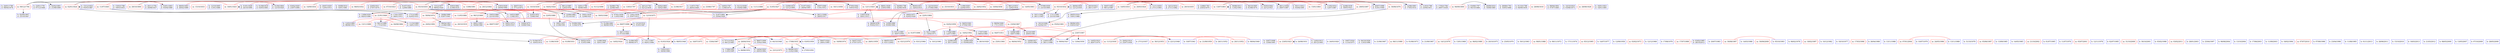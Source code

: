 digraph familyTree {
node [shape=box style=solid color=blue]
p00000001 [label="b: 24/01/1780\nd: 09/04/1878"]
p00000001 -> m00000002 [color=red arrowhead=none]
m00000002 -> p00000003 [color=red arrowhead=none]
m00000002 [shape=box color=red label="m: 09/12/1794"]
{ rank = same; p00000001 p00000003 m00000002; }
m00000002 -> p00000012
m00000002 -> p00000017
m00000002 -> p00000022
m00000002 -> p00000026
{ rank = same; p00000001 p00000019; }
p00000002 [label="b: 15/03/1780\nd: 19/03/1855"]
p00000002 -> m00000003 [color=red arrowhead=none]
m00000003 -> p00000004 [color=red arrowhead=none]
m00000003 [shape=box color=red label="m: 29/10/1800"]
{ rank = same; p00000002 p00000004 m00000003; }
m00000003 -> p00000019
{ rank = same; p00000002 p00000019; }
p00000003 [label="b: 23/01/1781\nd: 07/12/1846"]
{ rank = same; p00000003 p00000012; }
p00000004 [label="b: 20/11/1781\nd: 20/06/1837"]
{ rank = same; p00000004 p00000023; }
p00000005 [label="b: 02/08/1782\nd: 22/08/1845"]
p00000005 -> m00000004 [color=red arrowhead=none]
m00000004 -> p00000011 [color=red arrowhead=none]
m00000004 [shape=box color=red label="m: 13/03/1797"]
{ rank = same; p00000005 p00000011 m00000004; }
m00000004 -> p00000023
{ rank = same; p00000005 p00000023; }
p00000006 [label="b: 13/06/1783\nd: 25/03/1870"]
p00000006 -> m00000005 [color=red arrowhead=none]
m00000005 -> p00000012 [color=red arrowhead=none]
m00000005 [shape=box color=red label="m: 13/07/1803"]
{ rank = same; p00000006 p00000012 m00000005; }
m00000005 -> p00000027
m00000005 -> p00000033
{ rank = same; p00000006 p00000027; }
p00000007 [label="b: 11/07/1783\nd: 26/05/1849"]
p00000007 -> m00000006 [color=red arrowhead=none]
m00000006 -> p00000013 [color=red arrowhead=none]
m00000006 [shape=box color=red label="m: 25/08/1797"]
{ rank = same; p00000007 p00000013 m00000006; }
{ rank = same; p00000007 p00000028; }
p00000008 [label="b: 17/03/1784\nd: 29/07/1838"]
p00000008 -> m00000007 [color=red arrowhead=none]
m00000007 -> p00000014 [color=red arrowhead=none]
m00000007 [shape=box color=red label="m: 06/09/1800"]
{ rank = same; p00000008 p00000014 m00000007; }
m00000007 -> p00000028
{ rank = same; p00000008 p00000028; }
p00000009 [label="b: 14/01/1788\nd: 18/08/1840"]
p00000009 -> m00000008 [color=red arrowhead=none]
m00000008 -> p00000011 [color=red arrowhead=none]
m00000008 [shape=box color=red label="m: 01/12/1806"]
{ rank = same; p00000009 p00000011 m00000008; }
p00000009 -> m00000009 [color=red arrowhead=none]
m00000009 -> p00000013 [color=red arrowhead=none]
m00000009 [shape=box color=red label="m: 21/06/1817"]
{ rank = same; p00000009 p00000013 m00000009; }
p00000009 -> m00000010 [color=red arrowhead=none]
m00000010 -> p00000015 [color=red arrowhead=none]
m00000010 [shape=box color=red label="m: 12/11/1825"]
{ rank = same; p00000009 p00000015 m00000010; }
m00000010 -> p00000046
m00000010 -> p00000051
m00000010 -> p00000055
m00000010 -> p00000059
{ rank = same; p00000009 p00000046; }
p00000010 [label="b: 29/09/1793\nd: 10/05/1868"]
{ rank = same; p00000010 p00000056; }
p00000011 [label="b: 24/12/1793\nd: 02/12/1859"]
{ rank = same; p00000011 p00000056; }
p00000012 [label="b: 11/03/1796\nd: 23/04/1851"]
p00000013 [label="b: 14/05/1797\nd: 11/09/1870"]
{ rank = same; p00000013 p00000056; }
p00000014 [label="b: 03/08/1797\nd: 04/10/1888"]
{ rank = same; p00000014 p00000056; }
p00000015 [label="b: 04/09/1798\nd: 02/06/1858"]
{ rank = same; p00000015 p00000056; }
p00000017 [label="b: 02/02/1801\nd: 21/09/1890"]
p00000017 -> m00000012 [color=red arrowhead=none]
m00000012 -> p00000019 [color=red arrowhead=none]
m00000012 [shape=box color=red label="m: 02/01/1824"]
{ rank = same; p00000017 p00000019 m00000012; }
m00000012 -> p00000044
m00000012 -> p00000048
m00000012 -> p00000052
p00000016 [label="b: 01/10/1798\nd: 04/09/1859"]
p00000016 -> m00000011 [color=red arrowhead=none]
m00000011 -> p00000018 [color=red arrowhead=none]
m00000011 [shape=box color=red label="m: 28/08/1818"]
{ rank = same; p00000016 p00000018 m00000011; }
{ rank = same; p00000016 p00000056; }
p00000019 [label="b: 03/01/1803\nd: 05/04/1880"]
p00000018 [label="b: 09/04/1801\nd: 07/07/1885"]
{ rank = same; p00000018 p00000056; }
p00000021 [label="b: 30/07/1803\nd: 08/12/1887"]
p00000021 -> m00000015 [color=red arrowhead=none]
m00000015 -> p00000024 [color=red arrowhead=none]
m00000015 [shape=box color=red label="m: 20/03/1824"]
{ rank = same; p00000021 p00000024 m00000015; }
p00000021 -> m00000016 [color=red arrowhead=none]
m00000016 -> p00000032 [color=red arrowhead=none]
m00000016 [shape=box color=red label="m: 14/05/1833"]
{ rank = same; p00000021 p00000032 m00000016; }
m00000016 -> p00000056
m00000016 -> p00000060
m00000016 -> p00000065
m00000016 -> p00000068
{ rank = same; p00000021 p00000056; }
p00000020 [label="b: 08/05/1803\nd: 26/02/1889"]
p00000020 -> m00000013 [color=red arrowhead=none]
m00000013 -> p00000022 [color=red arrowhead=none]
m00000013 [shape=box color=red label="m: 16/01/1825"]
{ rank = same; p00000020 p00000022 m00000013; }
m00000013 -> p00000045
p00000020 -> m00000014 [color=red arrowhead=none]
m00000014 -> p00000025 [color=red arrowhead=none]
m00000014 [shape=box color=red label="m: 15/10/1833"]
{ rank = same; p00000020 p00000025 m00000014; }
{ rank = same; p00000020 p00000056; }
p00000023 [label="b: 24/02/1805\nd: 14/02/1885"]
p00000023 -> m00000017 [color=red arrowhead=none]
m00000017 -> p00000036 [color=red arrowhead=none]
m00000017 [shape=box color=red label="m: 04/02/1824"]
{ rank = same; p00000023 p00000036 m00000017; }
m00000017 -> p00000047
m00000017 -> p00000054
p00000022 [label="b: 01/04/1804\nd: 12/10/1826"]
p00000025 [label="b: 12/10/1805\nd: 11/01/1880"]
{ rank = same; p00000025 p00000058; }
p00000024 [label="b: 04/10/1805\nd: 01/08/1874"]
{ rank = same; p00000024 p00000058; }
p00000027 [label="b: 11/05/1810\nd: 12/07/1887"]
p00000027 -> m00000018 [color=red arrowhead=none]
m00000018 -> p00000037 [color=red arrowhead=none]
m00000018 [shape=box color=red label="m: 31/05/1827"]
{ rank = same; p00000027 p00000037 m00000018; }
m00000018 -> p00000050
m00000018 -> p00000057
m00000018 -> p00000063
m00000018 -> p00000070
m00000018 -> p00000073
m00000018 -> p00000077
p00000026 [label="b: 02/04/1807\nd: 23/10/1847"]
p00000029 [label="b: 14/10/1810\nd: 03/08/1873"]
p00000029 -> m00000019 [color=red arrowhead=none]
m00000019 -> p00000041 [color=red arrowhead=none]
m00000019 [shape=box color=red label="m: 28/08/1828"]
{ rank = same; p00000029 p00000041 m00000019; }
{ rank = same; p00000029 p00000058; }
p00000028 [label="b: 26/09/1810\nd: 16/08/1885"]
p00000031 [label="b: 28/07/1811\nd: 27/12/1872"]
p00000031 -> m00000021 [color=red arrowhead=none]
m00000021 -> p00000043 [color=red arrowhead=none]
m00000021 [shape=box color=red label="m: 10/10/1830"]
{ rank = same; p00000031 p00000043 m00000021; }
m00000021 -> p00000066
m00000021 -> p00000071
m00000021 -> p00000074
m00000021 -> p00000076
{ rank = same; p00000031 p00000066; }
p00000030 [label="b: 23/05/1811\nd: 27/07/1874"]
p00000030 -> m00000020 [color=red arrowhead=none]
m00000020 -> p00000042 [color=red arrowhead=none]
m00000020 [shape=box color=red label="m: 07/10/1823"]
{ rank = same; p00000030 p00000042 m00000020; }
m00000020 -> p00000058
{ rank = same; p00000030 p00000058; }
p00000034 [label="b: 16/08/1814\nd: 14/01/1881"]
p00000034 -> m00000023 [color=red arrowhead=none]
m00000023 -> p00000042 [color=red arrowhead=none]
m00000023 [shape=box color=red label="m: 06/03/1832"]
{ rank = same; p00000034 p00000042 m00000023; }
{ rank = same; p00000034 p00000079; }
p00000035 [label="b: 14/12/1814\nd: 27/11/1882"]
p00000035 -> m00000024 [color=red arrowhead=none]
m00000024 -> p00000037 [color=red arrowhead=none]
m00000024 [shape=box color=red label="m: 29/10/1835"]
{ rank = same; p00000035 p00000037 m00000024; }
{ rank = same; p00000035 p00000079; }
p00000032 [label="b: 05/11/1812\nd: 05/04/1891"]
{ rank = same; p00000032 p00000079; }
p00000033 [label="b: 30/06/1813\nd: 11/02/1903"]
p00000033 -> m00000022 [color=red arrowhead=none]
m00000022 -> p00000036 [color=red arrowhead=none]
m00000022 [shape=box color=red label="m: 05/10/1832"]
{ rank = same; p00000033 p00000036 m00000022; }
m00000022 -> p00000067
m00000022 -> p00000075
m00000022 -> p00000078
p00000038 [label="b: 22/10/1818\nd: 07/06/1906"]
p00000038 -> m00000025 [color=red arrowhead=none]
m00000025 -> p00000047 [color=red arrowhead=none]
m00000025 [shape=box color=red label="m: 25/10/1833"]
{ rank = same; p00000038 p00000047 m00000025; }
{ rank = same; p00000038 p00000079; }
p00000039 [label="b: 01/09/1819\nd: 03/05/1883"]
p00000039 -> m00000026 [color=red arrowhead=none]
m00000026 -> p00000048 [color=red arrowhead=none]
m00000026 [shape=box color=red label="m: 05/10/1835"]
{ rank = same; p00000039 p00000048 m00000026; }
m00000026 -> p00000079
m00000026 -> p00000082
m00000026 -> p00000088
m00000026 -> p00000090
{ rank = same; p00000039 p00000079; }
p00000036 [label="b: 29/10/1815\nd: 28/11/1877"]
{ rank = same; p00000036 p00000079; }
p00000037 [label="b: 23/09/1818\nd: 12/12/1894"]
{ rank = same; p00000037 p00000079; }
p00000042 [label="b: 01/07/1821\nd: 12/09/1880"]
{ rank = same; p00000042 p00000097; }
p00000043 [label="b: 01/07/1822\nd: 26/04/1905"]
{ rank = same; p00000043 p00000097; }
p00000040 [label="b: 03/02/1820\nd: 23/07/1894"]
p00000040 -> m00000027 [color=red arrowhead=none]
m00000027 -> p00000049 [color=red arrowhead=none]
m00000027 [shape=box color=red label="m: 14/09/1834"]
{ rank = same; p00000040 p00000049 m00000027; }
m00000027 -> p00000080
{ rank = same; p00000040 p00000080; }
p00000041 [label="b: 16/01/1821\nd: 14/01/1891"]
{ rank = same; p00000041 p00000097; }
p00000046 [label="b: 08/01/1828\nd: 23/05/1904"]
p00000047 [label="b: 11/08/1828\nd: 22/04/1916"]
p00000044 -> m00000028 [color=red arrowhead=none]
m00000028 -> p00000047 [color=red arrowhead=none]
m00000028 [shape=box color=red label="m: 11/07/1845"]
{ rank = same; p00000044 p00000047 m00000028; }
m00000028 -> p00000081
m00000028 -> p00000085
p00000044 [label="b: 15/12/1825\nd: 05/03/1887"]
p00000045 [label="b: 31/01/1826\nd: 24/10/1894"]
p00000045 -> m00000029 [color=red arrowhead=none]
m00000029 -> p00000048 [color=red arrowhead=none]
m00000029 [shape=box color=red label="m: 20/12/1844"]
{ rank = same; p00000045 p00000048 m00000029; }
m00000029 -> p00000084
m00000029 -> p00000089
p00000051 [label="b: 06/05/1831\nd: 14/03/1910"]
p00000051 -> m00000031 [color=red arrowhead=none]
m00000031 -> p00000053 [color=red arrowhead=none]
m00000031 [shape=box color=red label="m: 24/02/1852"]
{ rank = same; p00000051 p00000053 m00000031; }
p00000051 -> m00000032 [color=red arrowhead=none]
m00000032 -> p00000056 [color=red arrowhead=none]
m00000032 [shape=box color=red label="m: 10/04/1858"]
{ rank = same; p00000051 p00000056 m00000032; }
p00000051 -> m00000033 [color=red arrowhead=none]
m00000033 -> p00000058 [color=red arrowhead=none]
m00000033 [shape=box color=red label="m: 14/05/1863"]
{ rank = same; p00000051 p00000058 m00000033; }
m00000033 -> p00000087
m00000033 -> p00000093
m00000033 -> p00000095
p00000050 [label="b: 13/06/1830\nd: 04/03/1896"]
p00000050 -> m00000030 [color=red arrowhead=none]
m00000030 -> p00000052 [color=red arrowhead=none]
m00000030 [shape=box color=red label="m: 21/01/1849"]
{ rank = same; p00000050 p00000052 m00000030; }
m00000030 -> p00000086
m00000030 -> p00000092
p00000049 [label="b: 20/07/1829\nd: 12/05/1914"]
{ rank = same; p00000049 p00000097; }
p00000048 [label="b: 23/03/1829\nd: 24/04/1900"]
p00000055 [label="b: 13/05/1834\nd: 18/01/1915"]
p00000054 [label="b: 19/01/1834\nd: 12/08/1921"]
p00000054 -> m00000034 [color=red arrowhead=none]
m00000034 -> p00000057 [color=red arrowhead=none]
m00000034 [shape=box color=red label="m: 30/03/1846"]
{ rank = same; p00000054 p00000057 m00000034; }
m00000034 -> p00000094
p00000053 [label="b: 08/12/1833\nd: 12/02/1918"]
{ rank = same; p00000053 p00000097; }
p00000052 [label="b: 17/01/1833\nd: 28/01/1912"]
p00000059 [label="b: 28/09/1838\nd: 05/02/1913"]
p00000059 -> m00000035 [color=red arrowhead=none]
m00000035 -> p00000064 [color=red arrowhead=none]
m00000035 [shape=box color=red label="m: 02/02/1858"]
{ rank = same; p00000059 p00000064 m00000035; }
m00000035 -> p00000096
m00000035 -> p00000099
p00000058 [label="b: 07/08/1838\nd: 23/10/1909"]
p00000057 [label="b: 13/01/1836\nd: 25/07/1912"]
p00000056 [label="b: 11/11/1835\nd: 27/11/1905"]
p00000063 [label="b: 16/07/1840\nd: 11/01/1912"]
p00000063 -> m00000038 [color=red arrowhead=none]
m00000038 -> p00000066 [color=red arrowhead=none]
m00000038 [shape=box color=red label="m: 16/11/1858"]
{ rank = same; p00000063 p00000066 m00000038; }
p00000062 [label="b: 22/06/1839\nd: 19/05/1923"]
p00000060 -> m00000036 [color=red arrowhead=none]
m00000036 -> p00000062 [color=red arrowhead=none]
m00000036 [shape=box color=red label="m: 15/01/1863"]
{ rank = same; p00000060 p00000062 m00000036; }
m00000036 -> p00000097
{ rank = same; p00000062 p00000097; }
p00000061 [label="b: 01/12/1838\nd: 05/04/1888"]
p00000061 -> m00000037 [color=red arrowhead=none]
m00000037 -> p00000065 [color=red arrowhead=none]
m00000037 [shape=box color=red label="m: 11/11/1860"]
{ rank = same; p00000061 p00000065 m00000037; }
{ rank = same; p00000061 p00000097; }
p00000060 [label="b: 28/11/1838\nd: 29/07/1897"]
p00000068 [label="b: 19/10/1846\nd: 02/04/1917"]
p00000068 -> m00000039 [color=red arrowhead=none]
m00000039 -> p00000072 [color=red arrowhead=none]
m00000039 [shape=box color=red label="m: 05/02/1861"]
{ rank = same; p00000068 p00000072 m00000039; }
p00000069 [label="b: 06/04/1849\nd: 17/11/1933"]
p00000069 -> m00000040 [color=red arrowhead=none]
m00000040 -> p00000074 [color=red arrowhead=none]
m00000040 [shape=box color=red label="m: 23/04/1867"]
{ rank = same; p00000069 p00000074 m00000040; }
m00000040 -> p00000098
m00000040 -> p00000102
{ rank = same; p00000069 p00000118; }
p00000070 [label="b: 26/11/1849\nd: 28/05/1917"]
p00000070 -> m00000041 [color=red arrowhead=none]
m00000041 -> p00000076 [color=red arrowhead=none]
m00000041 [shape=box color=red label="m: 22/01/1864"]
{ rank = same; p00000070 p00000076 m00000041; }
m00000041 -> p00000100
p00000071 [label="b: 22/05/1852\nd: 13/08/1941"]
p00000071 -> m00000042 [color=red arrowhead=none]
m00000042 -> p00000077 [color=red arrowhead=none]
m00000042 [shape=box color=red label="m: 06/12/1869"]
{ rank = same; p00000071 p00000077 m00000042; }
m00000042 -> p00000101
p00000064 [label="b: 04/03/1841\nd: 07/04/1901"]
{ rank = same; p00000064 p00000118; }
p00000065 [label="b: 05/03/1842\nd: 22/12/1921"]
p00000066 [label="b: 07/05/1842\nd: 10/03/1922"]
p00000067 [label="b: 16/11/1842\nd: 28/11/1905"]
p00000076 [label="b: 22/06/1860\nd: 01/10/1927"]
p00000073 -> m00000043 [color=red arrowhead=none]
m00000043 -> p00000076 [color=red arrowhead=none]
m00000043 [shape=box color=red label="m: 30/04/1874"]
{ rank = same; p00000073 p00000076 m00000043; }
m00000043 -> p00000103
p00000077 [label="b: 31/07/1861\nd: 25/04/1926"]
p00000078 [label="b: 17/11/1861\nd: 25/10/1946"]
p00000078 -> m00000045 [color=red arrowhead=none]
m00000045 -> p00000082 [color=red arrowhead=none]
m00000045 [shape=box color=red label="m: 12/10/1875"]
{ rank = same; p00000078 p00000082 m00000045; }
m00000045 -> p00000105
m00000045 -> p00000109
p00000079 [label="b: 10/03/1862\nd: 21/09/1919"]
p00000072 [label="b: 08/06/1852\nd: 03/03/1927"]
{ rank = same; p00000072 p00000118; }
p00000073 [label="b: 07/01/1856\nd: 11/05/1940"]
p00000074 [label="b: 18/01/1857\nd: 21/06/1901"]
p00000075 [label="b: 28/04/1858\nd: 12/12/1930"]
p00000075 -> m00000044 [color=red arrowhead=none]
m00000044 -> p00000080 [color=red arrowhead=none]
m00000044 [shape=box color=red label="m: 30/06/1876"]
{ rank = same; p00000075 p00000080 m00000044; }
m00000044 -> p00000104
p00000085 [label="b: 18/06/1869\nd: 03/07/1941"]
p00000085 -> m00000049 [color=red arrowhead=none]
m00000049 -> p00000087 [color=red arrowhead=none]
m00000049 [shape=box color=red label="m: 11/05/1884"]
{ rank = same; p00000085 p00000087 m00000049; }
p00000084 [label="b: 14/03/1869\nd: 11/06/1951"]
p00000081 -> m00000046 [color=red arrowhead=none]
m00000046 -> p00000084 [color=red arrowhead=none]
m00000046 [shape=box color=red label="m: 22/05/1880"]
{ rank = same; p00000081 p00000084 m00000046; }
m00000046 -> p00000106
p00000087 [label="b: 18/02/1871\nd: 02/02/1928"]
p00000086 [label="b: 11/10/1869\nd: 14/01/1955"]
p00000083 -> m00000047 [color=red arrowhead=none]
m00000047 -> p00000086 [color=red arrowhead=none]
m00000047 [shape=box color=red label="m: 04/08/1884"]
{ rank = same; p00000083 p00000086 m00000047; }
p00000081 [label="b: 17/12/1863\nd: 02/02/1933"]
p00000080 [label="b: 12/06/1863\nd: 17/05/1914"]
p00000083 [label="b: 12/03/1869\nd: 08/08/1954"]
p00000083 -> m00000048 [color=red arrowhead=none]
m00000048 -> p00000088 [color=red arrowhead=none]
m00000048 [shape=box color=red label="m: 13/11/1889"]
{ rank = same; p00000083 p00000088 m00000048; }
m00000048 -> p00000114
{ rank = same; p00000083 p00000118; }
p00000082 [label="b: 19/03/1868\nd: 22/10/1950"]
p00000093 [label="b: 03/11/1881\nd: 30/07/1956"]
p00000093 -> m00000054 [color=red arrowhead=none]
m00000054 -> p00000100 [color=red arrowhead=none]
m00000054 [shape=box color=red label="m: 01/07/1898"]
{ rank = same; p00000093 p00000100 m00000054; }
m00000054 -> p00000121
p00000092 [label="b: 04/12/1880\nd: 17/12/1921"]
p00000089 -> m00000050 [color=red arrowhead=none]
m00000050 -> p00000092 [color=red arrowhead=none]
m00000050 [shape=box color=red label="m: 20/02/1892"]
{ rank = same; p00000089 p00000092 m00000050; }
m00000050 -> p00000115
p00000095 [label="b: 12/09/1886\nd: 03/09/1964"]
p00000091 -> m00000053 [color=red arrowhead=none]
m00000053 -> p00000095 [color=red arrowhead=none]
m00000053 [shape=box color=red label="m: 06/07/1896"]
{ rank = same; p00000091 p00000095 m00000053; }
m00000053 -> p00000118
m00000053 -> p00000120
p00000094 [label="b: 08/12/1885\nd: 12/03/1954"]
p00000090 -> m00000051 [color=red arrowhead=none]
m00000051 -> p00000094 [color=red arrowhead=none]
m00000051 [shape=box color=red label="m: 13/06/1891"]
{ rank = same; p00000090 p00000094 m00000051; }
p00000089 [label="b: 10/04/1874\nd: 10/08/1944"]
p00000088 [label="b: 29/01/1874\nd: 18/05/1935"]
p00000091 [label="b: 01/08/1880\nd: 06/09/1958"]
{ rank = same; p00000091 p00000118; }
p00000090 [label="b: 15/12/1877\nd: 08/02/1920"]
p00000090 -> m00000052 [color=red arrowhead=none]
m00000052 -> p00000097 [color=red arrowhead=none]
m00000052 [shape=box color=red label="m: 29/05/1897"]
{ rank = same; p00000090 p00000097 m00000052; }
m00000052 -> p00000116
p00000102 [label="b: 22/10/1895\nd: 20/05/1981"]
p00000096 -> m00000055 [color=red arrowhead=none]
m00000055 -> p00000102 [color=red arrowhead=none]
m00000055 [shape=box color=red label="m: 16/02/1902"]
{ rank = same; p00000096 p00000102 m00000055; }
m00000055 -> p00000123
m00000055 -> p00000128
m00000055 -> p00000132
m00000055 -> p00000136
p00000099 -> m00000057 [color=red arrowhead=none]
m00000057 -> p00000102 [color=red arrowhead=none]
m00000057 [shape=box color=red label="m: 04/07/1911"]
{ rank = same; p00000099 p00000102 m00000057; }
m00000057 -> p00000126
p00000103 [label="b: 08/04/1903\nd: 21/06/1990"]
p00000103 -> m00000059 [color=red arrowhead=none]
m00000059 -> p00000105 [color=red arrowhead=none]
m00000059 [shape=box color=red label="m: 29/10/1919"]
{ rank = same; p00000103 p00000105 m00000059; }
p00000100 [label="b: 02/11/1891\nd: 13/04/1973"]
p00000098 -> m00000056 [color=red arrowhead=none]
m00000056 -> p00000100 [color=red arrowhead=none]
m00000056 [shape=box color=red label="m: 23/07/1907"]
{ rank = same; p00000098 p00000100 m00000056; }
m00000056 -> p00000125
m00000056 -> p00000129
p00000101 [label="b: 28/01/1893\nd: 30/09/1980"]
p00000101 -> m00000058 [color=red arrowhead=none]
m00000058 -> p00000105 [color=red arrowhead=none]
m00000058 [shape=box color=red label="m: 08/07/1907"]
{ rank = same; p00000101 p00000105 m00000058; }
p00000098 [label="b: 14/08/1890\nd: 18/07/1968"]
p00000099 [label="b: 17/07/1891\nd: 09/03/1960"]
p00000096 [label="b: 17/04/1888\nd: 12/07/1960"]
p00000097 [label="b: 20/07/1888\nd: 31/01/1949"]
p00000110 [label="b: 10/07/1908\nd: 15/09/1995"]
p00000110 -> m00000063 [color=red arrowhead=none]
m00000063 -> p00000112 [color=red arrowhead=none]
m00000063 [shape=box color=red label="m: 23/05/1923"]
{ rank = same; p00000110 p00000112 m00000063; }
m00000063 -> p00000131
{ rank = same; p00000110 p00000131; }
p00000111 [label="b: 14/05/1910\nd: 26/07/1979"]
p00000111 -> m00000064 [color=red arrowhead=none]
m00000064 -> p00000113 [color=red arrowhead=none]
m00000064 [shape=box color=red label="m: 11/12/1930"]
{ rank = same; p00000111 p00000113 m00000064; }
m00000064 -> p00000140
{ rank = same; p00000111 p00000140; }
p00000108 [label="b: 08/07/1906\nd: 25/02/1964"]
p00000104 -> m00000060 [color=red arrowhead=none]
m00000060 -> p00000108 [color=red arrowhead=none]
m00000060 [shape=box color=red label="m: 26/04/1916"]
{ rank = same; p00000104 p00000108 m00000060; }
m00000060 -> p00000127
m00000060 -> p00000137
m00000060 -> p00000139
m00000060 -> p00000143
p00000106 -> m00000061 [color=red arrowhead=none]
m00000061 -> p00000108 [color=red arrowhead=none]
m00000061 [shape=box color=red label="m: 01/03/1924"]
{ rank = same; p00000106 p00000108 m00000061; }
m00000061 -> p00000130
m00000061 -> p00000138
{ rank = same; p00000108 p00000131; }
p00000109 [label="b: 13/11/1907\nd: 04/01/1996"]
p00000107 -> m00000062 [color=red arrowhead=none]
m00000062 -> p00000109 [color=red arrowhead=none]
m00000062 [shape=box color=red label="m: 14/02/1924"]
{ rank = same; p00000107 p00000109 m00000062; }
p00000106 [label="b: 31/08/1903\nd: 09/06/1971"]
p00000107 [label="b: 12/08/1904\nd: 14/01/1987"]
{ rank = same; p00000107 p00000131; }
p00000104 [label="b: 23/05/1903\nd: 28/11/1998"]
p00000105 [label="b: 03/08/1903\nd: 11/04/1970"]
p00000119 [label="b: 24/03/1920"]
{ rank = same; p00000119 p00000140; }
p00000118 [label="b: 12/10/1916\nd: 31/05/1987"]
p00000117 [label="b: 19/07/1916\nd: 11/10/1975"]
{ rank = same; p00000117 p00000140; }
p00000116 [label="b: 26/05/1916\nd: 10/01/1988"]
p00000115 [label="b: 04/02/1916\nd: 31/05/1996"]
p00000115 -> m00000067 [color=red arrowhead=none]
m00000067 -> p00000122 [color=red arrowhead=none]
m00000067 [shape=box color=red label="m: 17/08/1935"]
{ rank = same; p00000115 p00000122 m00000067; }
m00000067 -> p00000142
m00000067 -> p00000145
m00000067 -> p00000147
p00000114 [label="b: 01/04/1914\nd: 10/05/1914"]
p00000114 -> m00000065 [color=red arrowhead=none]
m00000065 -> p00000121 [color=red arrowhead=none]
m00000065 [shape=box color=red label="m: 01/09/1931"]
{ rank = same; p00000114 p00000121 m00000065; }
p00000114 -> m00000066 [color=red arrowhead=none]
m00000066 -> p00000125 [color=red arrowhead=none]
m00000066 [shape=box color=red label="m: 11/06/1939"]
{ rank = same; p00000114 p00000125 m00000066; }
p00000113 [label="b: 20/02/1914\nd: 25/07/1958"]
{ rank = same; p00000113 p00000140; }
p00000112 [label="b: 12/02/1913\nd: 20/12/1993"]
{ rank = same; p00000112 p00000140; }
p00000127 [label="b: 14/04/1929\nd: 20/03/1994"]
p00000126 [label="b: 14/09/1927\nd: 25/05/1968"]
p00000125 [label="b: 09/04/1927"]
p00000123 -> m00000068 [color=red arrowhead=none]
m00000068 -> p00000125 [color=red arrowhead=none]
m00000068 [shape=box color=red label="m: 06/04/1952"]
{ rank = same; p00000123 p00000125 m00000068; }
p00000124 [label="b: 04/10/1926\nd: 11/03/1996"]
{ rank = same; p00000124 p00000140; }
p00000123 [label="b: 23/06/1926\nd: 05/09/2002"]
p00000122 [label="b: 09/07/1924\nd: 29/01/1995"]
{ rank = same; p00000122 p00000140; }
p00000121 [label="b: 07/12/1922\nd: 09/12/1983"]
p00000120 [label="b: 24/11/1922\nd: 07/10/1989"]
p00000137 [label="b: 17/09/1942\nd: 11/05/1995"]
p00000136 [label="b: 22/06/1942\nd: 20/11/2002"]
p00000136 -> m00000073 [color=red arrowhead=none]
m00000073 -> p00000140 [color=red arrowhead=none]
m00000073 [shape=box color=red label="m: 25/01/1961"]
{ rank = same; p00000136 p00000140 m00000073; }
p00000139 [label="b: 04/10/1948"]
p00000133 -> m00000069 [color=red arrowhead=none]
m00000069 -> p00000139 [color=red arrowhead=none]
m00000069 [shape=box color=red label="m: 28/01/1959"]
{ rank = same; p00000133 p00000139 m00000069; }
p00000138 [label="b: 08/05/1948"]
p00000138 -> m00000074 [color=red arrowhead=none]
m00000074 -> p00000141 [color=red arrowhead=none]
m00000074 [shape=box color=red label="m: 15/04/1967"]
{ rank = same; p00000138 p00000141 m00000074; }
p00000138 -> m00000075 [color=red arrowhead=none]
m00000075 -> p00000144 [color=red arrowhead=none]
m00000075 [shape=box color=red label="m: 16/07/1975"]
{ rank = same; p00000138 p00000144 m00000075; }
p00000141 [label="b: 08/04/1949"]
p00000135 -> m00000071 [color=red arrowhead=none]
m00000071 -> p00000141 [color=red arrowhead=none]
m00000071 [shape=box color=red label="m: 20/11/1952"]
{ rank = same; p00000135 p00000141 m00000071; }
{ rank = same; p00000141 p00000140; }
p00000140 [label="b: 22/12/1948"]
p00000134 -> m00000070 [color=red arrowhead=none]
m00000070 -> p00000140 [color=red arrowhead=none]
m00000070 [shape=box color=red label="m: 30/12/1953"]
{ rank = same; p00000134 p00000140 m00000070; }
p00000143 [label="b: 06/06/1952"]
p00000143 -> m00000076 [color=red arrowhead=none]
m00000076 -> p00000145 [color=red arrowhead=none]
m00000076 [shape=box color=red label="m: 23/12/1973"]
{ rank = same; p00000143 p00000145 m00000076; }
p00000142 [label="b: 27/05/1950"]
p00000129 [label="b: 13/04/1930"]
p00000128 [label="b: 28/10/1929"]
p00000131 [label="b: 24/08/1931"]
p00000130 [label="b: 15/02/1931\nd: 18/04/1996"]
p00000133 [label="b: 04/07/1937\nd: 07/07/1974"]
{ rank = same; p00000133 p00000140; }
p00000132 [label="b: 08/05/1933\nd: 03/11/2002"]
p00000135 [label="b: 10/07/1941"]
p00000135 -> m00000072 [color=red arrowhead=none]
m00000072 -> p00000144 [color=red arrowhead=none]
m00000072 [shape=box color=red label="m: 21/09/1959"]
{ rank = same; p00000135 p00000144 m00000072; }
{ rank = same; p00000135 p00000140; }
p00000134 [label="b: 27/12/1937"]
{ rank = same; p00000134 p00000140; }
p00000152 [label="b: 21/06/1967"]
p00000152 -> m00000081 [color=red arrowhead=none]
m00000081 -> p00000157 [color=red arrowhead=none]
m00000081 [shape=box color=red label="m: 06/11/1989"]
{ rank = same; p00000152 p00000157 m00000081; }
{ rank = same; p00000152 p00000140; }
p00000153 [label="b: 21/09/1967"]
p00000153 -> m00000082 [color=red arrowhead=none]
m00000082 -> p00000159 [color=red arrowhead=none]
m00000082 [shape=box color=red label="m: 14/12/1979"]
{ rank = same; p00000153 p00000159 m00000082; }
{ rank = same; p00000153 p00000140; }
p00000154 [label="b: 13/01/1969"]
p00000154 -> m00000083 [color=red arrowhead=none]
m00000083 -> p00000159 [color=red arrowhead=none]
m00000083 [shape=box color=red label="m: 06/02/1989"]
{ rank = same; p00000154 p00000159 m00000083; }
{ rank = same; p00000154 p00000140; }
p00000155 [label="b: 25/05/1970"]
{ rank = same; p00000155 p00000140; }
p00000156 [label="b: 09/11/1972"]
p00000150 -> m00000080 [color=red arrowhead=none]
m00000080 -> p00000156 [color=red arrowhead=none]
m00000080 [shape=box color=red label="m: 06/01/1986"]
{ rank = same; p00000150 p00000156 m00000080; }
{ rank = same; p00000156 p00000140; }
p00000157 [label="b: 01/08/1973"]
{ rank = same; p00000157 p00000140; }
p00000158 [label="b: 17/11/1974"]
p00000158 -> m00000084 [color=red arrowhead=none]
m00000084 -> p00000161 [color=red arrowhead=none]
m00000084 [shape=box color=red label="m: 05/12/1995"]
{ rank = same; p00000158 p00000161 m00000084; }
{ rank = same; p00000158 p00000140; }
p00000159 [label="b: 20/10/1975"]
{ rank = same; p00000159 p00000140; }
p00000144 [label="b: 26/11/1952"]
{ rank = same; p00000144 p00000140; }
p00000145 [label="b: 06/08/1955\nd: 21/02/1996"]
p00000146 [label="b: 12/09/1958"]
p00000146 -> m00000077 [color=red arrowhead=none]
m00000077 -> p00000148 [color=red arrowhead=none]
m00000077 [shape=box color=red label="m: 03/02/1973"]
{ rank = same; p00000146 p00000148 m00000077; }
{ rank = same; p00000146 p00000140; }
p00000147 [label="b: 03/05/1959"]
p00000147 -> m00000078 [color=red arrowhead=none]
m00000078 -> p00000149 [color=red arrowhead=none]
m00000078 [shape=box color=red label="m: 16/09/1974"]
{ rank = same; p00000147 p00000149 m00000078; }
p00000147 -> m00000079 [color=red arrowhead=none]
m00000079 -> p00000151 [color=red arrowhead=none]
m00000079 [shape=box color=red label="m: 03/12/1979"]
{ rank = same; p00000147 p00000151 m00000079; }
p00000148 [label="b: 12/12/1960"]
{ rank = same; p00000148 p00000140; }
p00000149 [label="b: 10/12/1961"]
{ rank = same; p00000149 p00000140; }
p00000150 [label="b: 30/12/1963"]
{ rank = same; p00000150 p00000140; }
p00000151 [label="b: 03/12/1964"]
{ rank = same; p00000151 p00000140; }
p00000171 [label="b: 03/02/1985\nd: 28/10/2012"]
p00000164 -> m00000088 [color=red arrowhead=none]
m00000088 -> p00000171 [color=red arrowhead=none]
m00000088 [shape=box color=red label="m: 17/07/1999"]
{ rank = same; p00000164 p00000171 m00000088; }
{ rank = same; p00000171 p00000140; }
p00000170 [label="b: 20/07/1983"]
p00000170 -> m00000091 [color=red arrowhead=none]
m00000091 -> p00000177 [color=red arrowhead=none]
m00000091 [shape=box color=red label="m: 30/08/1997"]
{ rank = same; p00000170 p00000177 m00000091; }
{ rank = same; p00000170 p00000140; }
p00000169 [label="b: 10/12/1982"]
p00000163 -> m00000087 [color=red arrowhead=none]
m00000087 -> p00000169 [color=red arrowhead=none]
m00000087 [shape=box color=red label="m: 18/02/1997"]
{ rank = same; p00000163 p00000169 m00000087; }
{ rank = same; p00000169 p00000140; }
p00000168 [label="b: 26/04/1980"]
p00000162 -> m00000086 [color=red arrowhead=none]
m00000086 -> p00000168 [color=red arrowhead=none]
m00000086 [shape=box color=red label="m: 17/03/1998"]
{ rank = same; p00000162 p00000168 m00000086; }
{ rank = same; p00000168 p00000140; }
p00000175 [label="b: 14/03/1988"]
p00000175 -> m00000094 [color=red arrowhead=none]
m00000094 -> p00000177 [color=red arrowhead=none]
m00000094 [shape=box color=red label="m: 30/09/2009"]
{ rank = same; p00000175 p00000177 m00000094; }
{ rank = same; p00000175 p00000140; }
p00000174 [label="b: 13/11/1986"]
p00000174 -> m00000093 [color=red arrowhead=none]
m00000093 -> p00000176 [color=red arrowhead=none]
m00000093 [shape=box color=red label="m: 07/01/2004"]
{ rank = same; p00000174 p00000176 m00000093; }
{ rank = same; p00000174 p00000140; }
p00000173 [label="b: 13/09/1985"]
p00000165 -> m00000089 [color=red arrowhead=none]
m00000089 -> p00000173 [color=red arrowhead=none]
m00000089 [shape=box color=red label="m: 05/06/1997"]
{ rank = same; p00000165 p00000173 m00000089; }
{ rank = same; p00000173 p00000140; }
p00000172 [label="b: 14/05/1985"]
p00000172 -> m00000092 [color=red arrowhead=none]
m00000092 -> p00000179 [color=red arrowhead=none]
m00000092 [shape=box color=red label="m: 21/10/2002"]
{ rank = same; p00000172 p00000179 m00000092; }
{ rank = same; p00000172 p00000140; }
p00000163 [label="b: 06/02/1978"]
{ rank = same; p00000163 p00000140; }
p00000162 [label="b: 18/10/1977"]
{ rank = same; p00000162 p00000140; }
p00000161 [label="b: 14/07/1977"]
{ rank = same; p00000161 p00000140; }
p00000160 [label="b: 11/07/1976"]
p00000160 -> m00000085 [color=red arrowhead=none]
m00000085 -> p00000166 [color=red arrowhead=none]
m00000085 [shape=box color=red label="m: 05/07/2001"]
{ rank = same; p00000160 p00000166 m00000085; }
{ rank = same; p00000160 p00000140; }
p00000167 [label="b: 10/07/1979"]
p00000167 -> m00000090 [color=red arrowhead=none]
m00000090 -> p00000176 [color=red arrowhead=none]
m00000090 [shape=box color=red label="m: 24/05/1996"]
{ rank = same; p00000167 p00000176 m00000090; }
{ rank = same; p00000167 p00000140; }
p00000166 [label="b: 12/11/1978"]
{ rank = same; p00000166 p00000140; }
p00000165 [label="b: 31/10/1978"]
{ rank = same; p00000165 p00000140; }
p00000164 [label="b: 17/08/1978"]
{ rank = same; p00000164 p00000140; }
p00000186 [label="b: 30/10/2001"]
p00000180 -> m00000096 [color=red arrowhead=none]
m00000096 -> p00000186 [color=red arrowhead=none]
m00000096 [shape=box color=red label="m: 31/10/2009"]
{ rank = same; p00000180 p00000186 m00000096; }
{ rank = same; p00000186 p00000140; }
p00000187 [label="b: 28/01/2003"]
p00000185 -> m00000097 [color=red arrowhead=none]
m00000097 -> p00000187 [color=red arrowhead=none]
m00000097 [shape=box color=red label="m: 03/02/2011"]
{ rank = same; p00000185 p00000187 m00000097; }
{ rank = same; p00000187 p00000140; }
p00000184 [label="b: 25/04/1997"]
{ rank = same; p00000184 p00000140; }
p00000185 [label="b: 05/02/1998"]
{ rank = same; p00000185 p00000140; }
p00000190 [label="b: 06/08/2004"]
{ rank = same; p00000190 p00000140; }
p00000191 [label="b: 13/10/2004"]
{ rank = same; p00000191 p00000140; }
p00000188 [label="b: 17/06/2003"]
{ rank = same; p00000188 p00000140; }
p00000189 [label="b: 11/09/2003"]
{ rank = same; p00000189 p00000140; }
p00000178 [label="b: 18/02/1994"]
p00000178 -> m00000095 [color=red arrowhead=none]
m00000095 -> p00000183 [color=red arrowhead=none]
m00000095 [shape=box color=red label="m: 07/07/2010"]
{ rank = same; p00000178 p00000183 m00000095; }
{ rank = same; p00000178 p00000140; }
p00000179 [label="b: 01/07/1995"]
{ rank = same; p00000179 p00000140; }
p00000176 [label="b: 13/11/1989"]
{ rank = same; p00000176 p00000140; }
p00000177 [label="b: 05/10/1993"]
{ rank = same; p00000177 p00000140; }
p00000182 [label="b: 23/04/1996"]
{ rank = same; p00000182 p00000140; }
p00000183 [label="b: 07/09/1996"]
{ rank = same; p00000183 p00000140; }
p00000180 [label="b: 02/07/1995"]
{ rank = same; p00000180 p00000140; }
p00000181 [label="b: 11/08/1995"]
{ rank = same; p00000181 p00000140; }
p00000200 [label="b: 01/11/2013"]
{ rank = same; p00000200 p00000140; }
p00000197 [label="b: 28/06/2011"]
{ rank = same; p00000197 p00000140; }
p00000196 [label="b: 15/10/2010"]
{ rank = same; p00000196 p00000140; }
p00000199 [label="b: 16/03/2013"]
{ rank = same; p00000199 p00000140; }
p00000198 [label="b: 21/03/2012"]
{ rank = same; p00000198 p00000140; }
p00000193 [label="b: 08/05/2009"]
{ rank = same; p00000193 p00000140; }
p00000192 [label="b: 13/05/2007"]
{ rank = same; p00000192 p00000140; }
p00000195 [label="b: 07/10/2009"]
{ rank = same; p00000195 p00000140; }
p00000194 [label="b: 28/05/2009"]
{ rank = same; p00000194 p00000140; }
}
